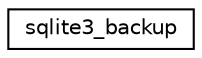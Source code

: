 digraph "Graphical Class Hierarchy"
{
 // LATEX_PDF_SIZE
  edge [fontname="Helvetica",fontsize="10",labelfontname="Helvetica",labelfontsize="10"];
  node [fontname="Helvetica",fontsize="10",shape=record];
  rankdir="LR";
  Node0 [label="sqlite3_backup",height=0.2,width=0.4,color="black", fillcolor="white", style="filled",URL="$structsqlite3__backup.html",tooltip=" "];
}
